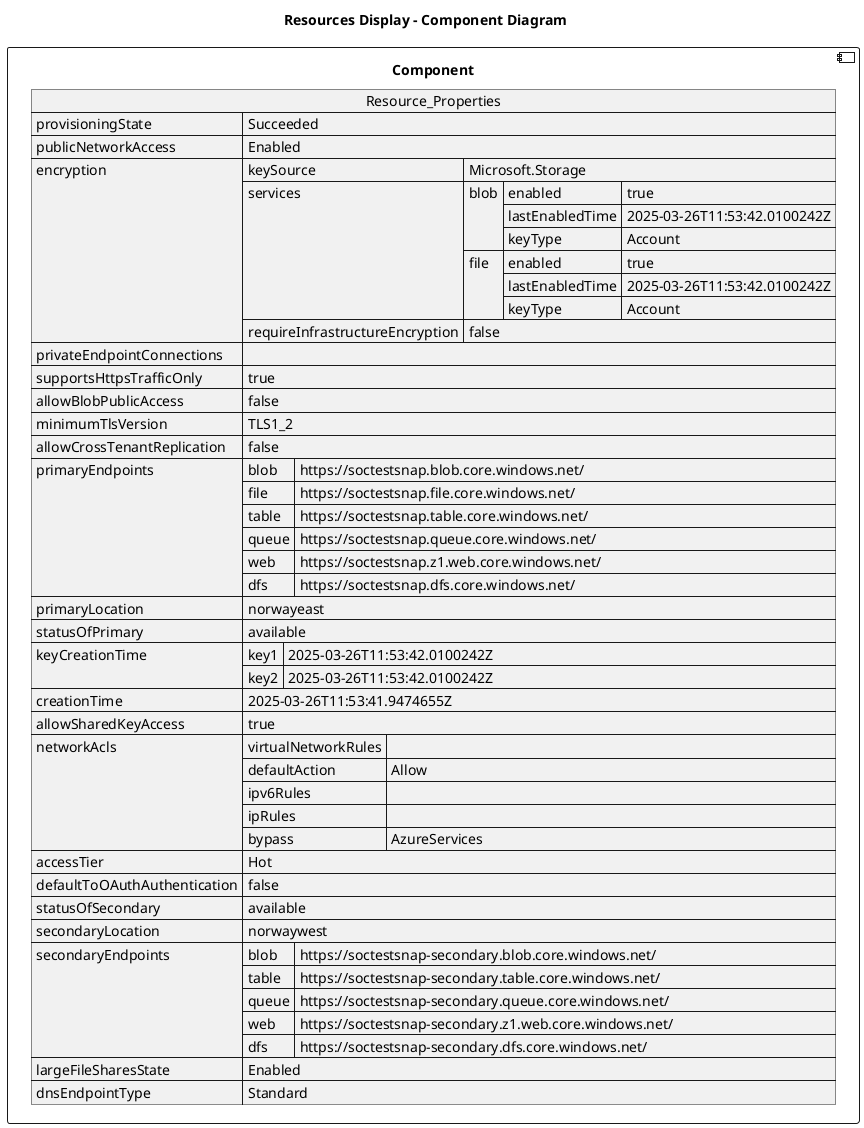 @startuml

title Resources Display - Component Diagram

component Component {

json  Resource_Properties {
  "provisioningState": "Succeeded",
  "publicNetworkAccess": "Enabled",
  "encryption": {
    "keySource": "Microsoft.Storage",
    "services": {
      "blob": {
        "enabled": true,
        "lastEnabledTime": "2025-03-26T11:53:42.0100242Z",
        "keyType": "Account"
      },
      "file": {
        "enabled": true,
        "lastEnabledTime": "2025-03-26T11:53:42.0100242Z",
        "keyType": "Account"
      }
    },
    "requireInfrastructureEncryption": false
  },
  "privateEndpointConnections": [],
  "supportsHttpsTrafficOnly": true,
  "allowBlobPublicAccess": false,
  "minimumTlsVersion": "TLS1_2",
  "allowCrossTenantReplication": false,
  "primaryEndpoints": {
    "blob": "https://soctestsnap.blob.core.windows.net/",
    "file": "https://soctestsnap.file.core.windows.net/",
    "table": "https://soctestsnap.table.core.windows.net/",
    "queue": "https://soctestsnap.queue.core.windows.net/",
    "web": "https://soctestsnap.z1.web.core.windows.net/",
    "dfs": "https://soctestsnap.dfs.core.windows.net/"
  },
  "primaryLocation": "norwayeast",
  "statusOfPrimary": "available",
  "keyCreationTime": {
    "key1": "2025-03-26T11:53:42.0100242Z",
    "key2": "2025-03-26T11:53:42.0100242Z"
  },
  "creationTime": "2025-03-26T11:53:41.9474655Z",
  "allowSharedKeyAccess": true,
  "networkAcls": {
    "virtualNetworkRules": [],
    "defaultAction": "Allow",
    "ipv6Rules": [],
    "ipRules": [],
    "bypass": "AzureServices"
  },
  "accessTier": "Hot",
  "defaultToOAuthAuthentication": false,
  "statusOfSecondary": "available",
  "secondaryLocation": "norwaywest",
  "secondaryEndpoints": {
    "blob": "https://soctestsnap-secondary.blob.core.windows.net/",
    "table": "https://soctestsnap-secondary.table.core.windows.net/",
    "queue": "https://soctestsnap-secondary.queue.core.windows.net/",
    "web": "https://soctestsnap-secondary.z1.web.core.windows.net/",
    "dfs": "https://soctestsnap-secondary.dfs.core.windows.net/"
  },
  "largeFileSharesState": "Enabled",
  "dnsEndpointType": "Standard"
}
}
@enduml
